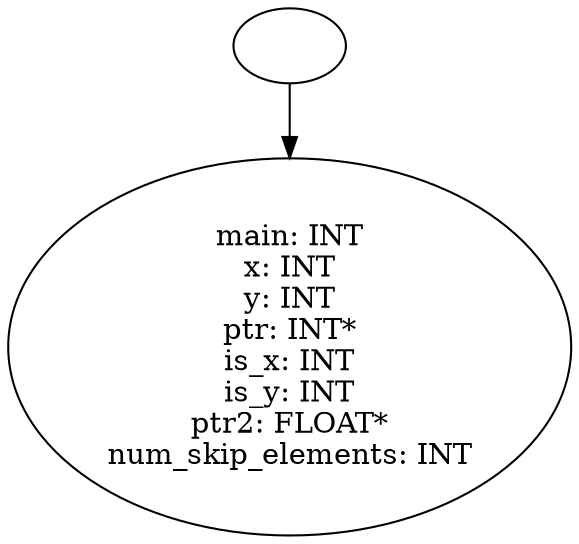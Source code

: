 digraph AST {
  "132672756163552" [label=""];
  "132672756163552" -> "132672756160096";
  "132672756160096" [label="main: INT
x: INT
y: INT
ptr: INT*
is_x: INT
is_y: INT
ptr2: FLOAT*
num_skip_elements: INT"];
}
